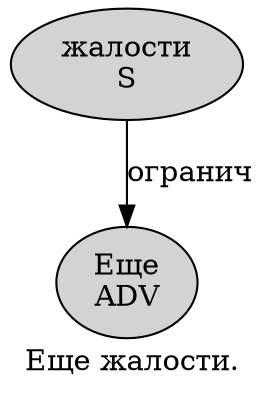 digraph SENTENCE_2307 {
	graph [label="Еще жалости."]
	node [style=filled]
		0 [label="Еще
ADV" color="" fillcolor=lightgray penwidth=1 shape=ellipse]
		1 [label="жалости
S" color="" fillcolor=lightgray penwidth=1 shape=ellipse]
			1 -> 0 [label="огранич"]
}